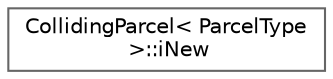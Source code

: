 digraph "Graphical Class Hierarchy"
{
 // LATEX_PDF_SIZE
  bgcolor="transparent";
  edge [fontname=Helvetica,fontsize=10,labelfontname=Helvetica,labelfontsize=10];
  node [fontname=Helvetica,fontsize=10,shape=box,height=0.2,width=0.4];
  rankdir="LR";
  Node0 [id="Node000000",label="CollidingParcel\< ParcelType\l \>::iNew",height=0.2,width=0.4,color="grey40", fillcolor="white", style="filled",URL="$classFoam_1_1CollidingParcel_1_1iNew.html",tooltip=" "];
}
